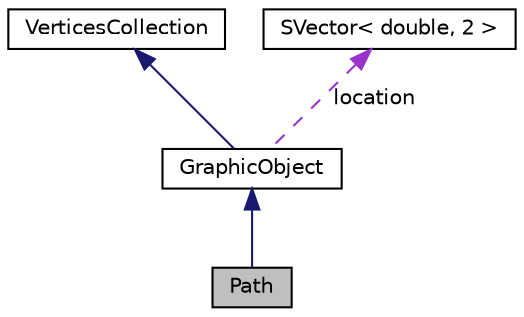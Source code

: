 digraph "Path"
{
  edge [fontname="Helvetica",fontsize="10",labelfontname="Helvetica",labelfontsize="10"];
  node [fontname="Helvetica",fontsize="10",shape=record];
  Node3 [label="Path",height=0.2,width=0.4,color="black", fillcolor="grey75", style="filled", fontcolor="black"];
  Node4 -> Node3 [dir="back",color="midnightblue",fontsize="10",style="solid",fontname="Helvetica"];
  Node4 [label="GraphicObject",height=0.2,width=0.4,color="black", fillcolor="white", style="filled",URL="$classGraphicObject.html"];
  Node5 -> Node4 [dir="back",color="midnightblue",fontsize="10",style="solid",fontname="Helvetica"];
  Node5 [label="VerticesCollection",height=0.2,width=0.4,color="black", fillcolor="white", style="filled",URL="$classVerticesCollection.html"];
  Node6 -> Node4 [dir="back",color="darkorchid3",fontsize="10",style="dashed",label=" location" ,fontname="Helvetica"];
  Node6 [label="SVector\< double, 2 \>",height=0.2,width=0.4,color="black", fillcolor="white", style="filled",URL="$classSVector.html"];
}
